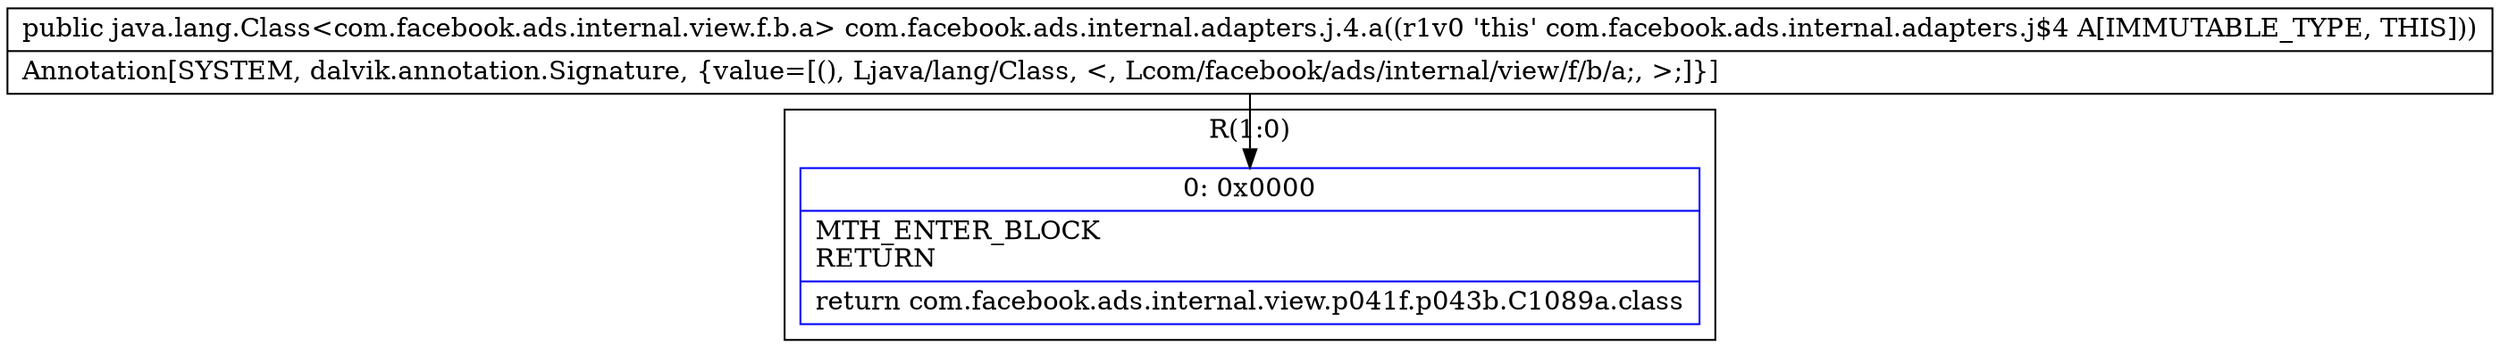 digraph "CFG forcom.facebook.ads.internal.adapters.j.4.a()Ljava\/lang\/Class;" {
subgraph cluster_Region_1258164378 {
label = "R(1:0)";
node [shape=record,color=blue];
Node_0 [shape=record,label="{0\:\ 0x0000|MTH_ENTER_BLOCK\lRETURN\l|return com.facebook.ads.internal.view.p041f.p043b.C1089a.class\l}"];
}
MethodNode[shape=record,label="{public java.lang.Class\<com.facebook.ads.internal.view.f.b.a\> com.facebook.ads.internal.adapters.j.4.a((r1v0 'this' com.facebook.ads.internal.adapters.j$4 A[IMMUTABLE_TYPE, THIS]))  | Annotation[SYSTEM, dalvik.annotation.Signature, \{value=[(), Ljava\/lang\/Class, \<, Lcom\/facebook\/ads\/internal\/view\/f\/b\/a;, \>;]\}]\l}"];
MethodNode -> Node_0;
}

